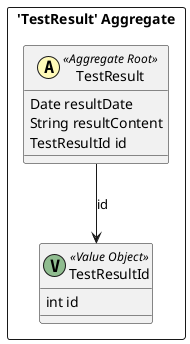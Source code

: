 @startuml

skinparam componentStyle uml2

package "'TestResult' Aggregate" <<Rectangle>> {
	class TestResult <<(A,#fffab8) Aggregate Root>> {
		Date resultDate
		String resultContent
		TestResultId id
	}
	class TestResultId <<(V,DarkSeaGreen) Value Object>> {
		int id
	}
}
TestResult --> TestResultId : id


@enduml
